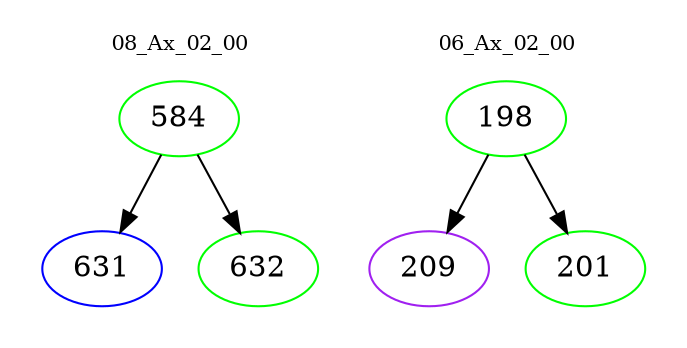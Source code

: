 digraph{
subgraph cluster_0 {
color = white
label = "08_Ax_02_00";
fontsize=10;
T0_584 [label="584", color="green"]
T0_584 -> T0_631 [color="black"]
T0_631 [label="631", color="blue"]
T0_584 -> T0_632 [color="black"]
T0_632 [label="632", color="green"]
}
subgraph cluster_1 {
color = white
label = "06_Ax_02_00";
fontsize=10;
T1_198 [label="198", color="green"]
T1_198 -> T1_209 [color="black"]
T1_209 [label="209", color="purple"]
T1_198 -> T1_201 [color="black"]
T1_201 [label="201", color="green"]
}
}
